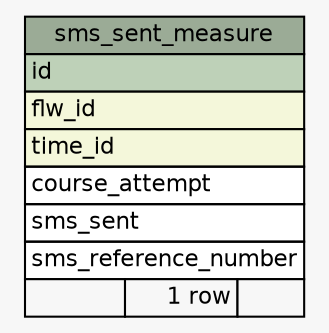 // dot 2.26.3 on Linux 2.6.38-11-generic-pae
// SchemaSpy rev 590
digraph "sms_sent_measure" {
  graph [
    rankdir="RL"
    bgcolor="#f7f7f7"
    nodesep="0.18"
    ranksep="0.46"
    fontname="Helvetica"
    fontsize="11"
  ];
  node [
    fontname="Helvetica"
    fontsize="11"
    shape="plaintext"
  ];
  edge [
    arrowsize="0.8"
  ];
  "sms_sent_measure" [
    label=<
    <TABLE BORDER="0" CELLBORDER="1" CELLSPACING="0" BGCOLOR="#ffffff">
      <TR><TD COLSPAN="3" BGCOLOR="#9bab96" ALIGN="CENTER">sms_sent_measure</TD></TR>
      <TR><TD PORT="id" COLSPAN="3" BGCOLOR="#bed1b8" ALIGN="LEFT">id</TD></TR>
      <TR><TD PORT="flw_id" COLSPAN="3" BGCOLOR="#f4f7da" ALIGN="LEFT">flw_id</TD></TR>
      <TR><TD PORT="time_id" COLSPAN="3" BGCOLOR="#f4f7da" ALIGN="LEFT">time_id</TD></TR>
      <TR><TD PORT="course_attempt" COLSPAN="3" ALIGN="LEFT">course_attempt</TD></TR>
      <TR><TD PORT="sms_sent" COLSPAN="3" ALIGN="LEFT">sms_sent</TD></TR>
      <TR><TD PORT="sms_reference_number" COLSPAN="3" ALIGN="LEFT">sms_reference_number</TD></TR>
      <TR><TD ALIGN="LEFT" BGCOLOR="#f7f7f7">  </TD><TD ALIGN="RIGHT" BGCOLOR="#f7f7f7">1 row</TD><TD ALIGN="RIGHT" BGCOLOR="#f7f7f7">  </TD></TR>
    </TABLE>>
    URL="tables/sms_sent_measure.html"
    tooltip="sms_sent_measure"
  ];
}
